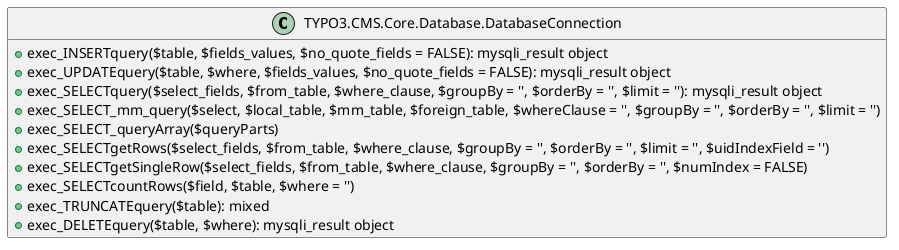 @startuml
set namespaceSeparator none
hide empty members
hide empty methods

class TYPO3.CMS.Core.Database.DatabaseConnection {
  +exec_INSERTquery($table, $fields_values, $no_quote_fields = FALSE): mysqli_result object
  +exec_UPDATEquery($table, $where, $fields_values, $no_quote_fields = FALSE): mysqli_result object
  +exec_SELECTquery($select_fields, $from_table, $where_clause, $groupBy = '', $orderBy = '', $limit = ''): mysqli_result object
  +exec_SELECT_mm_query($select, $local_table, $mm_table, $foreign_table, $whereClause = '', $groupBy = '', $orderBy = '', $limit = '')
  +exec_SELECT_queryArray($queryParts)
  +exec_SELECTgetRows($select_fields, $from_table, $where_clause, $groupBy = '', $orderBy = '', $limit = '', $uidIndexField = '')
  +exec_SELECTgetSingleRow($select_fields, $from_table, $where_clause, $groupBy = '', $orderBy = '', $numIndex = FALSE)
  +exec_SELECTcountRows($field, $table, $where = '')
  +exec_TRUNCATEquery($table): mixed
  +exec_DELETEquery($table, $where): mysqli_result object
}
@enduml
